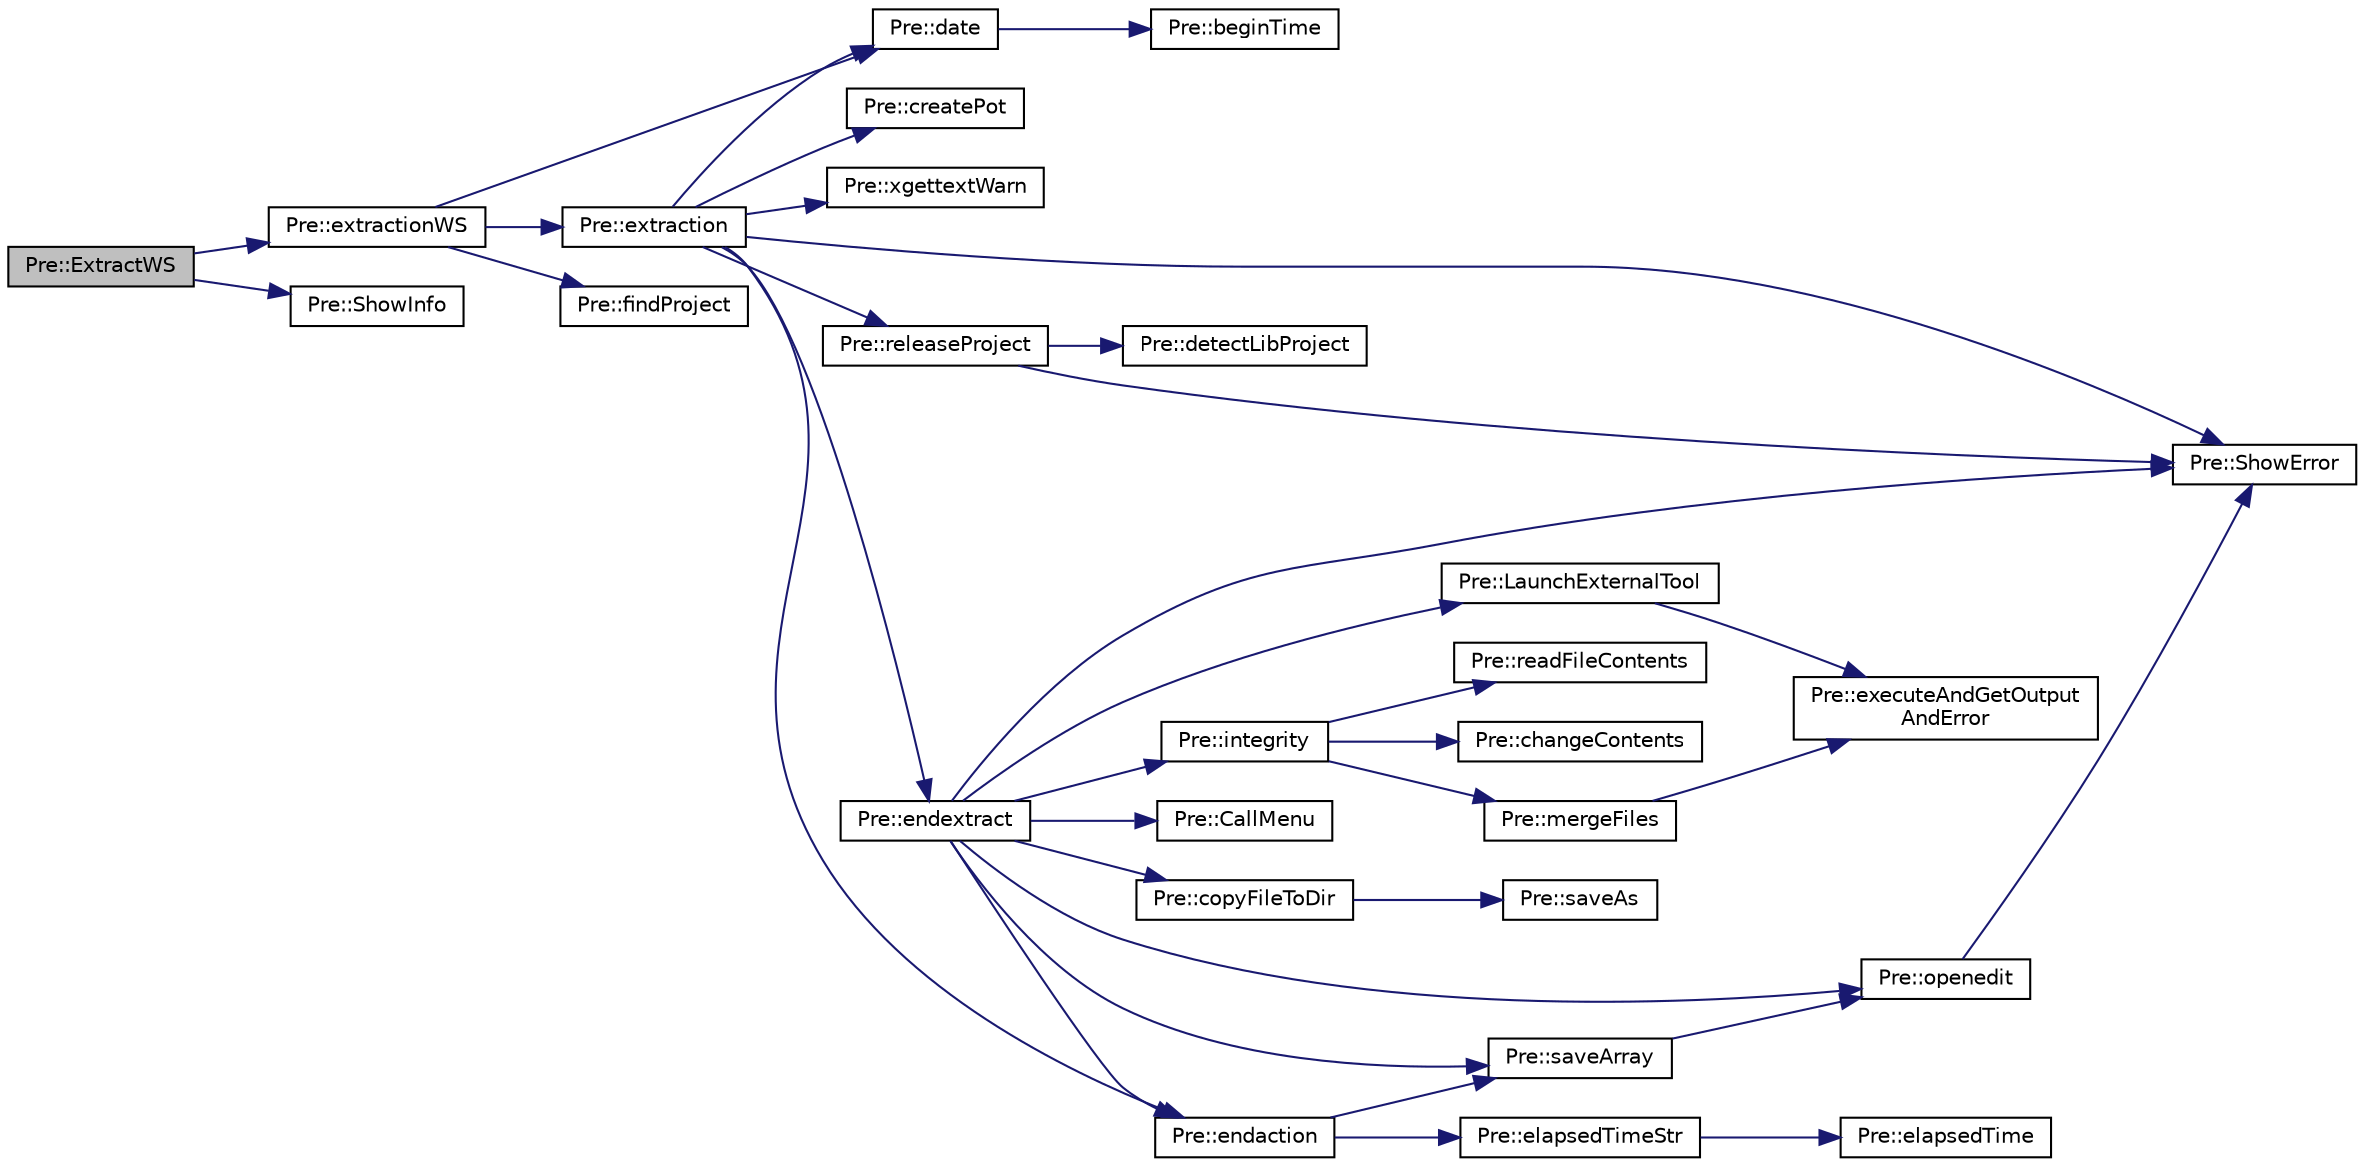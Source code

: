 digraph "Pre::ExtractWS"
{
  edge [fontname="Helvetica",fontsize="10",labelfontname="Helvetica",labelfontsize="10"];
  node [fontname="Helvetica",fontsize="10",shape=record];
  rankdir="LR";
  Node409 [label="Pre::ExtractWS",height=0.2,width=0.4,color="black", fillcolor="grey75", style="filled", fontcolor="black"];
  Node409 -> Node410 [color="midnightblue",fontsize="10",style="solid",fontname="Helvetica"];
  Node410 [label="Pre::extractionWS",height=0.2,width=0.4,color="black", fillcolor="white", style="filled",URL="$class_pre.html#a346ee750d8b28d66efbaf2c4342718e8",tooltip="Extract the strings translatable from worspace. "];
  Node410 -> Node411 [color="midnightblue",fontsize="10",style="solid",fontname="Helvetica"];
  Node411 [label="Pre::date",height=0.2,width=0.4,color="black", fillcolor="white", style="filled",URL="$class_pre.html#ac79cc09d7d7cf858c712c8c8c9e2cbbb",tooltip="Give a date. "];
  Node411 -> Node412 [color="midnightblue",fontsize="10",style="solid",fontname="Helvetica"];
  Node412 [label="Pre::beginTime",height=0.2,width=0.4,color="black", fillcolor="white", style="filled",URL="$class_pre.html#a2d948e57ad61a7fe18e25d70d5c3929e",tooltip="Startup time. "];
  Node410 -> Node413 [color="midnightblue",fontsize="10",style="solid",fontname="Helvetica"];
  Node413 [label="Pre::findProject",height=0.2,width=0.4,color="black", fillcolor="white", style="filled",URL="$class_pre.html#a6b558fd62f6d63d5e9c88b9b3f243d8a",tooltip="Retrieve a project by name. "];
  Node410 -> Node414 [color="midnightblue",fontsize="10",style="solid",fontname="Helvetica"];
  Node414 [label="Pre::extraction",height=0.2,width=0.4,color="black", fillcolor="white", style="filled",URL="$class_pre.html#aa8a36aa79595248482a3865095fe0a65",tooltip="Extract the strings translatable from a project. "];
  Node414 -> Node415 [color="midnightblue",fontsize="10",style="solid",fontname="Helvetica"];
  Node415 [label="Pre::releaseProject",height=0.2,width=0.4,color="black", fillcolor="white", style="filled",URL="$class_pre.html#a1bfa14311a5693b175f8985e49fc976d",tooltip="Release all variables. "];
  Node415 -> Node416 [color="midnightblue",fontsize="10",style="solid",fontname="Helvetica"];
  Node416 [label="Pre::detectLibProject",height=0.2,width=0.4,color="black", fillcolor="white", style="filled",URL="$class_pre.html#aaf295c590dcdc8b93ef190c23150a134",tooltip="Detects the current libraries for project. "];
  Node415 -> Node417 [color="midnightblue",fontsize="10",style="solid",fontname="Helvetica"];
  Node417 [label="Pre::ShowError",height=0.2,width=0.4,color="black", fillcolor="white", style="filled",URL="$class_pre.html#ad6c83ed54f3f22abcc25ee1de4581a04",tooltip="Call to &#39;cbMessageBox(_mes, \"\", wxICON_ERROR)&#39;. "];
  Node414 -> Node411 [color="midnightblue",fontsize="10",style="solid",fontname="Helvetica"];
  Node414 -> Node418 [color="midnightblue",fontsize="10",style="solid",fontname="Helvetica"];
  Node418 [label="Pre::createPot",height=0.2,width=0.4,color="black", fillcolor="white", style="filled",URL="$class_pre.html#a705a84fb8d191a967f24d63691cbd11b",tooltip="Creating the &#39;name_project.pot&#39; file. "];
  Node414 -> Node417 [color="midnightblue",fontsize="10",style="solid",fontname="Helvetica"];
  Node414 -> Node419 [color="midnightblue",fontsize="10",style="solid",fontname="Helvetica"];
  Node419 [label="Pre::endaction",height=0.2,width=0.4,color="black", fillcolor="white", style="filled",URL="$class_pre.html#a20b3015ebd4f0ca5e4fcd2fdc6022e20",tooltip="Display messages of ending listing or extracting. "];
  Node419 -> Node420 [color="midnightblue",fontsize="10",style="solid",fontname="Helvetica"];
  Node420 [label="Pre::saveArray",height=0.2,width=0.4,color="black", fillcolor="white", style="filled",URL="$class_pre.html#aa49a3d0de7b6c7ac7951ce8dd505ecb6",tooltip="Save an array to disk and open the file in &#39;Editor&#39;. "];
  Node420 -> Node421 [color="midnightblue",fontsize="10",style="solid",fontname="Helvetica"];
  Node421 [label="Pre::openedit",height=0.2,width=0.4,color="black", fillcolor="white", style="filled",URL="$class_pre.html#a0c41270b1d60e164c94c286213bdfd18",tooltip="Display a file to editor. "];
  Node421 -> Node417 [color="midnightblue",fontsize="10",style="solid",fontname="Helvetica"];
  Node419 -> Node422 [color="midnightblue",fontsize="10",style="solid",fontname="Helvetica"];
  Node422 [label="Pre::elapsedTimeStr",height=0.2,width=0.4,color="black", fillcolor="white", style="filled",URL="$class_pre.html#af92a5e9fae6a6f83f66d4fdeade659b0",tooltip="Give a string duration. "];
  Node422 -> Node423 [color="midnightblue",fontsize="10",style="solid",fontname="Helvetica"];
  Node423 [label="Pre::elapsedTime",height=0.2,width=0.4,color="black", fillcolor="white", style="filled",URL="$class_pre.html#a791e3c73b0010092c43d718bfcf7e18d",tooltip="Give a duration. "];
  Node414 -> Node424 [color="midnightblue",fontsize="10",style="solid",fontname="Helvetica"];
  Node424 [label="Pre::xgettextWarn",height=0.2,width=0.4,color="black", fillcolor="white", style="filled",URL="$class_pre.html#a0806999c9d1d04fb3e605dcbc99e21ca",tooltip="Retrieves error or warning messages when executing &#39;xgettext&#39;. "];
  Node414 -> Node425 [color="midnightblue",fontsize="10",style="solid",fontname="Helvetica"];
  Node425 [label="Pre::endextract",height=0.2,width=0.4,color="black", fillcolor="white", style="filled",URL="$class_pre.html#a959385935eed997d2393b62d6b1b21df",tooltip="Ending extracting. "];
  Node425 -> Node426 [color="midnightblue",fontsize="10",style="solid",fontname="Helvetica"];
  Node426 [label="Pre::integrity",height=0.2,width=0.4,color="black", fillcolor="white", style="filled",URL="$class_pre.html#af6109b9f6b0995eff93782d37b479132",tooltip="Verify integity file. "];
  Node426 -> Node427 [color="midnightblue",fontsize="10",style="solid",fontname="Helvetica"];
  Node427 [label="Pre::readFileContents",height=0.2,width=0.4,color="black", fillcolor="white", style="filled",URL="$class_pre.html#a88e3bef0ca2ea7f66d9aa18292b88ba6",tooltip="Read contents file. "];
  Node426 -> Node428 [color="midnightblue",fontsize="10",style="solid",fontname="Helvetica"];
  Node428 [label="Pre::changeContents",height=0.2,width=0.4,color="black", fillcolor="white", style="filled",URL="$class_pre.html#adb898d671d19f5da736d7d847cd6059d",tooltip="Refreshes &#39;_file&#39; by replacing &#39;old&#39; text with the &#39;_new&#39;. "];
  Node426 -> Node429 [color="midnightblue",fontsize="10",style="solid",fontname="Helvetica"];
  Node429 [label="Pre::mergeFiles",height=0.2,width=0.4,color="black", fillcolor="white", style="filled",URL="$class_pre.html#a469c4781ddaa703c54e46547f6cd7c84",tooltip="Merge new &#39;_new&#39; file with &#39;_old&#39; file and update &#39;_old&#39; file. "];
  Node429 -> Node430 [color="midnightblue",fontsize="10",style="solid",fontname="Helvetica"];
  Node430 [label="Pre::executeAndGetOutput\lAndError",height=0.2,width=0.4,color="black", fillcolor="white", style="filled",URL="$class_pre.html#a8ecc4928641aebbd2da6e9221c32aded",tooltip="Launch a command line. "];
  Node425 -> Node417 [color="midnightblue",fontsize="10",style="solid",fontname="Helvetica"];
  Node425 -> Node420 [color="midnightblue",fontsize="10",style="solid",fontname="Helvetica"];
  Node425 -> Node419 [color="midnightblue",fontsize="10",style="solid",fontname="Helvetica"];
  Node425 -> Node421 [color="midnightblue",fontsize="10",style="solid",fontname="Helvetica"];
  Node425 -> Node431 [color="midnightblue",fontsize="10",style="solid",fontname="Helvetica"];
  Node431 [label="Pre::CallMenu",height=0.2,width=0.4,color="black", fillcolor="white", style="filled",URL="$class_pre.html#af8fe80b03fa99630abb8e9e91ad4f0b9",tooltip=" "];
  Node425 -> Node432 [color="midnightblue",fontsize="10",style="solid",fontname="Helvetica"];
  Node432 [label="Pre::LaunchExternalTool",height=0.2,width=0.4,color="black", fillcolor="white", style="filled",URL="$class_pre.html#af92fb1137bdad11dd6bd32530ed7d426",tooltip="Launch an external executable tool. "];
  Node432 -> Node430 [color="midnightblue",fontsize="10",style="solid",fontname="Helvetica"];
  Node425 -> Node433 [color="midnightblue",fontsize="10",style="solid",fontname="Helvetica"];
  Node433 [label="Pre::copyFileToDir",height=0.2,width=0.4,color="black", fillcolor="white", style="filled",URL="$class_pre.html#a84a8a1143763a2b58ef9b79e70ef3236",tooltip="Copy a file to an another directory. "];
  Node433 -> Node434 [color="midnightblue",fontsize="10",style="solid",fontname="Helvetica"];
  Node434 [label="Pre::saveAs",height=0.2,width=0.4,color="black", fillcolor="white", style="filled",URL="$class_pre.html#a331d34900673347c58a7ad607e80edbd",tooltip="Save a file to disk with a file dialog. "];
  Node409 -> Node435 [color="midnightblue",fontsize="10",style="solid",fontname="Helvetica"];
  Node435 [label="Pre::ShowInfo",height=0.2,width=0.4,color="black", fillcolor="white", style="filled",URL="$class_pre.html#a9129591c145d5f21bcc0e29fa84ef490",tooltip="Call to &#39;cbMessageBox(_mes, \"\", wxICON_INFORMATION)&#39;. "];
}

